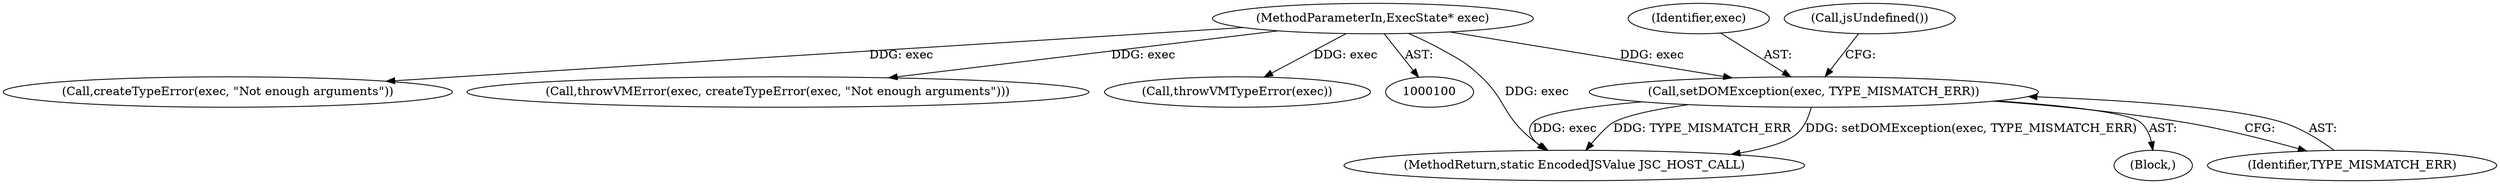 digraph "0_Chrome_b944f670bb7a8a919daac497a4ea0536c954c201_46@pointer" {
"1000145" [label="(Call,setDOMException(exec, TYPE_MISMATCH_ERR))"];
"1000101" [label="(MethodParameterIn,ExecState* exec)"];
"1000164" [label="(MethodReturn,static EncodedJSValue JSC_HOST_CALL)"];
"1000134" [label="(Call,createTypeError(exec, \"Not enough arguments\"))"];
"1000146" [label="(Identifier,exec)"];
"1000132" [label="(Call,throwVMError(exec, createTypeError(exec, \"Not enough arguments\")))"];
"1000144" [label="(Block,)"];
"1000150" [label="(Call,jsUndefined())"];
"1000145" [label="(Call,setDOMException(exec, TYPE_MISMATCH_ERR))"];
"1000101" [label="(MethodParameterIn,ExecState* exec)"];
"1000113" [label="(Call,throwVMTypeError(exec))"];
"1000147" [label="(Identifier,TYPE_MISMATCH_ERR)"];
"1000145" -> "1000144"  [label="AST: "];
"1000145" -> "1000147"  [label="CFG: "];
"1000146" -> "1000145"  [label="AST: "];
"1000147" -> "1000145"  [label="AST: "];
"1000150" -> "1000145"  [label="CFG: "];
"1000145" -> "1000164"  [label="DDG: setDOMException(exec, TYPE_MISMATCH_ERR)"];
"1000145" -> "1000164"  [label="DDG: exec"];
"1000145" -> "1000164"  [label="DDG: TYPE_MISMATCH_ERR"];
"1000101" -> "1000145"  [label="DDG: exec"];
"1000101" -> "1000100"  [label="AST: "];
"1000101" -> "1000164"  [label="DDG: exec"];
"1000101" -> "1000113"  [label="DDG: exec"];
"1000101" -> "1000132"  [label="DDG: exec"];
"1000101" -> "1000134"  [label="DDG: exec"];
}
